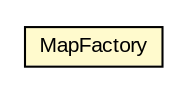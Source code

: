 #!/usr/local/bin/dot
#
# Class diagram 
# Generated by UMLGraph version R5_6-24-gf6e263 (http://www.umlgraph.org/)
#

digraph G {
	edge [fontname="arial",fontsize=10,labelfontname="arial",labelfontsize=10];
	node [fontname="arial",fontsize=10,shape=plaintext];
	nodesep=0.25;
	ranksep=0.5;
	// org.osmdroid.google.wrapper.v2.MapFactory
	c606 [label=<<table title="org.osmdroid.google.wrapper.v2.MapFactory" border="0" cellborder="1" cellspacing="0" cellpadding="2" port="p" bgcolor="lemonChiffon" href="./MapFactory.html">
		<tr><td><table border="0" cellspacing="0" cellpadding="1">
<tr><td align="center" balign="center"> MapFactory </td></tr>
		</table></td></tr>
		</table>>, URL="./MapFactory.html", fontname="arial", fontcolor="black", fontsize=10.0];
}

